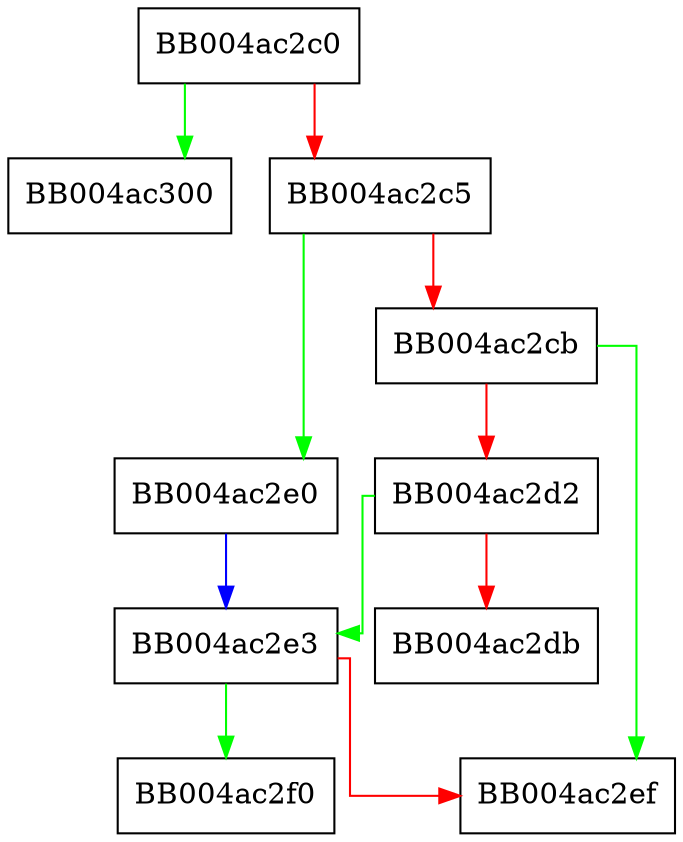 digraph SSL_get_srp_username {
  node [shape="box"];
  graph [splines=ortho];
  BB004ac2c0 -> BB004ac300 [color="green"];
  BB004ac2c0 -> BB004ac2c5 [color="red"];
  BB004ac2c5 -> BB004ac2e0 [color="green"];
  BB004ac2c5 -> BB004ac2cb [color="red"];
  BB004ac2cb -> BB004ac2ef [color="green"];
  BB004ac2cb -> BB004ac2d2 [color="red"];
  BB004ac2d2 -> BB004ac2e3 [color="green"];
  BB004ac2d2 -> BB004ac2db [color="red"];
  BB004ac2e0 -> BB004ac2e3 [color="blue"];
  BB004ac2e3 -> BB004ac2f0 [color="green"];
  BB004ac2e3 -> BB004ac2ef [color="red"];
}